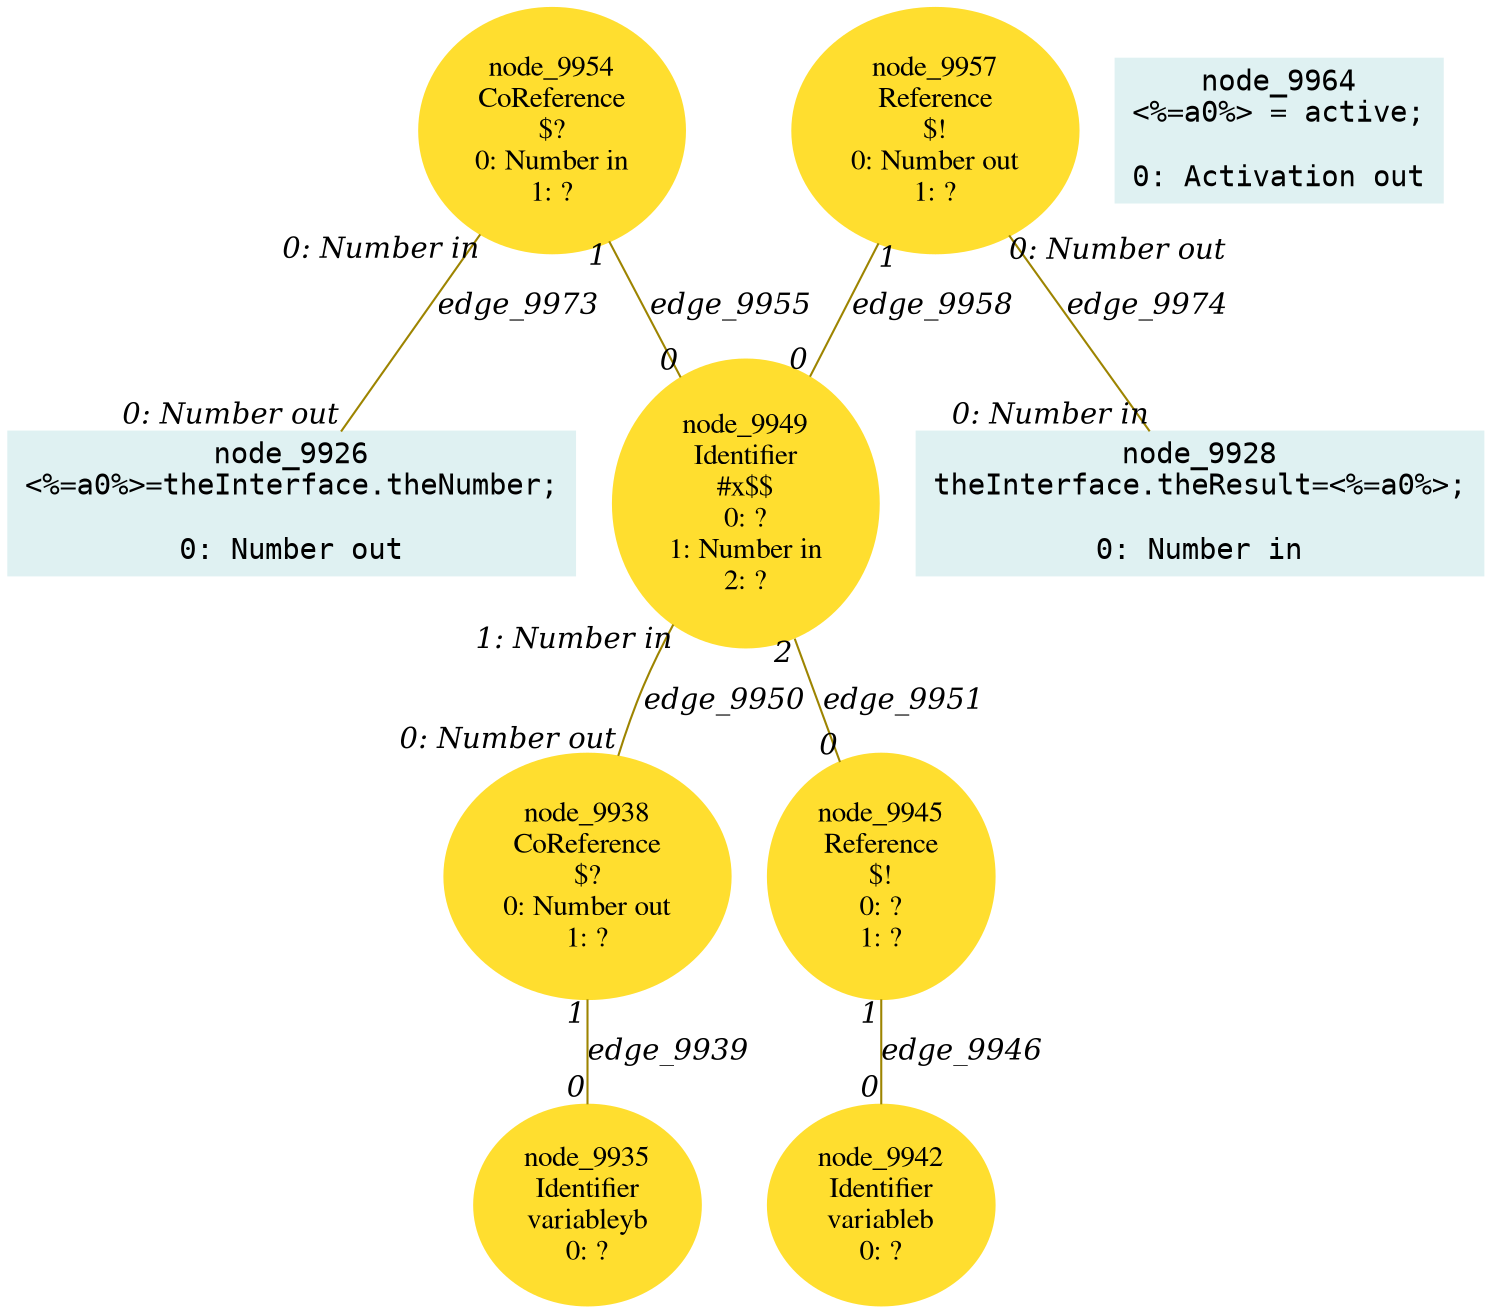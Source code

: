 digraph g{node_9926 [shape="box", style="filled", color="#dff1f2", fontname="Courier", label="node_9926
<%=a0%>=theInterface.theNumber;

0: Number out" ]
node_9928 [shape="box", style="filled", color="#dff1f2", fontname="Courier", label="node_9928
theInterface.theResult=<%=a0%>;

0: Number in" ]
node_9935 [shape="ellipse", style="filled", color="#ffde2f", fontname="Times", label="node_9935
Identifier
variableyb
0: ?" ]
node_9938 [shape="ellipse", style="filled", color="#ffde2f", fontname="Times", label="node_9938
CoReference
$?
0: Number out
1: ?" ]
node_9942 [shape="ellipse", style="filled", color="#ffde2f", fontname="Times", label="node_9942
Identifier
variableb
0: ?" ]
node_9945 [shape="ellipse", style="filled", color="#ffde2f", fontname="Times", label="node_9945
Reference
$!
0: ?
1: ?" ]
node_9949 [shape="ellipse", style="filled", color="#ffde2f", fontname="Times", label="node_9949
Identifier
#x$$
0: ?
1: Number in
2: ?" ]
node_9954 [shape="ellipse", style="filled", color="#ffde2f", fontname="Times", label="node_9954
CoReference
$?
0: Number in
1: ?" ]
node_9957 [shape="ellipse", style="filled", color="#ffde2f", fontname="Times", label="node_9957
Reference
$!
0: Number out
1: ?" ]
node_9964 [shape="box", style="filled", color="#dff1f2", fontname="Courier", label="node_9964
<%=a0%> = active;

0: Activation out" ]
node_9938 -> node_9935 [dir=none, arrowHead=none, fontname="Times-Italic", arrowsize=1, color="#9d8400", label="edge_9939",  headlabel="0", taillabel="1" ]
node_9945 -> node_9942 [dir=none, arrowHead=none, fontname="Times-Italic", arrowsize=1, color="#9d8400", label="edge_9946",  headlabel="0", taillabel="1" ]
node_9949 -> node_9938 [dir=none, arrowHead=none, fontname="Times-Italic", arrowsize=1, color="#9d8400", label="edge_9950",  headlabel="0: Number out", taillabel="1: Number in" ]
node_9949 -> node_9945 [dir=none, arrowHead=none, fontname="Times-Italic", arrowsize=1, color="#9d8400", label="edge_9951",  headlabel="0", taillabel="2" ]
node_9954 -> node_9949 [dir=none, arrowHead=none, fontname="Times-Italic", arrowsize=1, color="#9d8400", label="edge_9955",  headlabel="0", taillabel="1" ]
node_9957 -> node_9949 [dir=none, arrowHead=none, fontname="Times-Italic", arrowsize=1, color="#9d8400", label="edge_9958",  headlabel="0", taillabel="1" ]
node_9954 -> node_9926 [dir=none, arrowHead=none, fontname="Times-Italic", arrowsize=1, color="#9d8400", label="edge_9973",  headlabel="0: Number out", taillabel="0: Number in" ]
node_9957 -> node_9928 [dir=none, arrowHead=none, fontname="Times-Italic", arrowsize=1, color="#9d8400", label="edge_9974",  headlabel="0: Number in", taillabel="0: Number out" ]
}